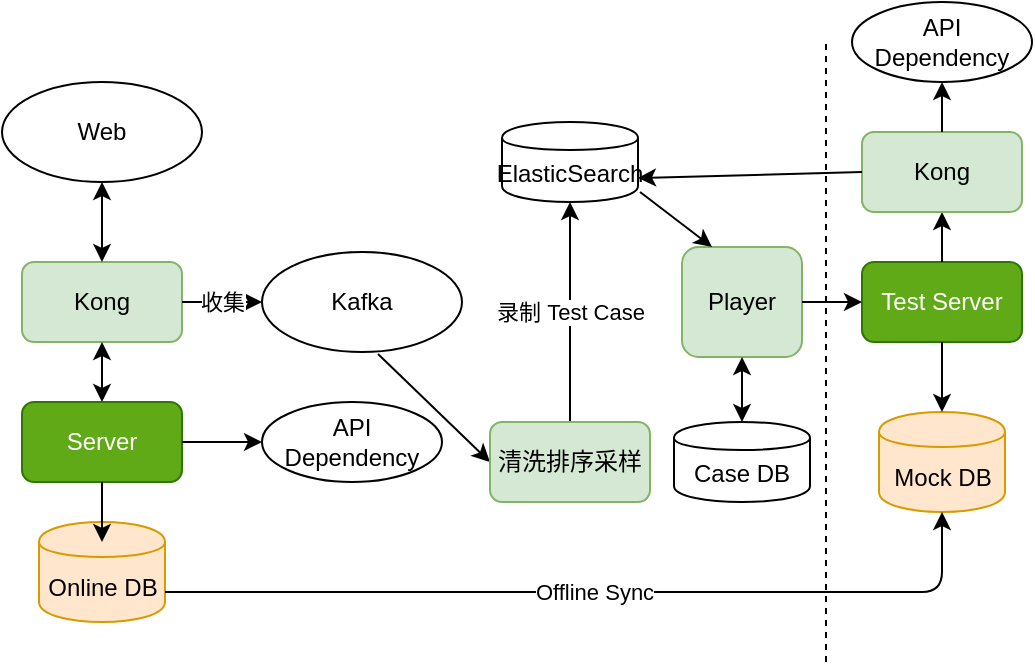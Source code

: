 <mxfile version="12.3.6" type="github" pages="1">
  <diagram id="Jv8w-vEdLFUHrgI2ODZ2" name="Page-1">
    <mxGraphModel dx="786" dy="465" grid="1" gridSize="10" guides="1" tooltips="1" connect="1" arrows="1" fold="1" page="1" pageScale="1" pageWidth="850" pageHeight="1100" math="0" shadow="0">
      <root>
        <mxCell id="0"/>
        <mxCell id="1" parent="0"/>
        <mxCell id="ZbQI2vLbvfMcdadeeipM-1" value="Web" style="ellipse;whiteSpace=wrap;html=1;" parent="1" vertex="1">
          <mxGeometry x="150" y="210" width="100" height="50" as="geometry"/>
        </mxCell>
        <mxCell id="ZbQI2vLbvfMcdadeeipM-2" value="Kong" style="rounded=1;whiteSpace=wrap;html=1;fillColor=#d5e8d4;strokeColor=#82b366;" parent="1" vertex="1">
          <mxGeometry x="160" y="300" width="80" height="40" as="geometry"/>
        </mxCell>
        <mxCell id="ZbQI2vLbvfMcdadeeipM-3" value="Server" style="rounded=1;whiteSpace=wrap;html=1;fillColor=#60a917;strokeColor=#2D7600;fontColor=#ffffff;" parent="1" vertex="1">
          <mxGeometry x="160" y="370" width="80" height="40" as="geometry"/>
        </mxCell>
        <mxCell id="ZbQI2vLbvfMcdadeeipM-4" value="Kafka" style="ellipse;whiteSpace=wrap;html=1;" parent="1" vertex="1">
          <mxGeometry x="280" y="295" width="100" height="50" as="geometry"/>
        </mxCell>
        <mxCell id="ZbQI2vLbvfMcdadeeipM-5" value="" style="endArrow=classic;startArrow=classic;html=1;entryX=0.5;entryY=1;entryDx=0;entryDy=0;" parent="1" source="ZbQI2vLbvfMcdadeeipM-2" target="ZbQI2vLbvfMcdadeeipM-1" edge="1">
          <mxGeometry width="50" height="50" relative="1" as="geometry">
            <mxPoint x="180" y="310" as="sourcePoint"/>
            <mxPoint x="230" y="260" as="targetPoint"/>
          </mxGeometry>
        </mxCell>
        <mxCell id="ZbQI2vLbvfMcdadeeipM-6" value="收集" style="endArrow=classic;html=1;exitX=1;exitY=0.5;exitDx=0;exitDy=0;entryX=0;entryY=0.5;entryDx=0;entryDy=0;" parent="1" source="ZbQI2vLbvfMcdadeeipM-2" target="ZbQI2vLbvfMcdadeeipM-4" edge="1">
          <mxGeometry width="50" height="50" relative="1" as="geometry">
            <mxPoint x="230" y="380" as="sourcePoint"/>
            <mxPoint x="280" y="330" as="targetPoint"/>
          </mxGeometry>
        </mxCell>
        <mxCell id="ZbQI2vLbvfMcdadeeipM-7" value="" style="endArrow=classic;startArrow=classic;html=1;entryX=0.5;entryY=1;entryDx=0;entryDy=0;exitX=0.5;exitY=0;exitDx=0;exitDy=0;" parent="1" source="ZbQI2vLbvfMcdadeeipM-3" target="ZbQI2vLbvfMcdadeeipM-2" edge="1">
          <mxGeometry width="50" height="50" relative="1" as="geometry">
            <mxPoint x="190" y="380" as="sourcePoint"/>
            <mxPoint x="240" y="330" as="targetPoint"/>
          </mxGeometry>
        </mxCell>
        <mxCell id="ZbQI2vLbvfMcdadeeipM-9" value="" style="endArrow=classic;html=1;exitX=0.58;exitY=1.02;exitDx=0;exitDy=0;entryX=0;entryY=0.5;entryDx=0;entryDy=0;exitPerimeter=0;" parent="1" source="ZbQI2vLbvfMcdadeeipM-4" target="ZbQI2vLbvfMcdadeeipM-27" edge="1">
          <mxGeometry width="50" height="50" relative="1" as="geometry">
            <mxPoint x="350" y="420" as="sourcePoint"/>
            <mxPoint x="400" y="370" as="targetPoint"/>
          </mxGeometry>
        </mxCell>
        <mxCell id="ZbQI2vLbvfMcdadeeipM-10" value="ElasticSearch" style="shape=cylinder;whiteSpace=wrap;html=1;boundedLbl=1;backgroundOutline=1;" parent="1" vertex="1">
          <mxGeometry x="400" y="230" width="68" height="40" as="geometry"/>
        </mxCell>
        <mxCell id="ZbQI2vLbvfMcdadeeipM-11" value="录制 Test Case" style="endArrow=classic;html=1;exitX=0.5;exitY=0;exitDx=0;exitDy=0;" parent="1" source="ZbQI2vLbvfMcdadeeipM-27" target="ZbQI2vLbvfMcdadeeipM-10" edge="1">
          <mxGeometry width="50" height="50" relative="1" as="geometry">
            <mxPoint x="435" y="345" as="sourcePoint"/>
            <mxPoint x="300" y="410" as="targetPoint"/>
          </mxGeometry>
        </mxCell>
        <mxCell id="ZbQI2vLbvfMcdadeeipM-12" value="Player" style="rounded=1;whiteSpace=wrap;html=1;fillColor=#d5e8d4;strokeColor=#82b366;" parent="1" vertex="1">
          <mxGeometry x="490" y="292.5" width="60" height="55" as="geometry"/>
        </mxCell>
        <mxCell id="ZbQI2vLbvfMcdadeeipM-13" value="" style="endArrow=classic;html=1;exitX=1.015;exitY=0.875;exitDx=0;exitDy=0;exitPerimeter=0;entryX=0.25;entryY=0;entryDx=0;entryDy=0;" parent="1" source="ZbQI2vLbvfMcdadeeipM-10" target="ZbQI2vLbvfMcdadeeipM-12" edge="1">
          <mxGeometry width="50" height="50" relative="1" as="geometry">
            <mxPoint x="470" y="520" as="sourcePoint"/>
            <mxPoint x="520" y="470" as="targetPoint"/>
          </mxGeometry>
        </mxCell>
        <mxCell id="ZbQI2vLbvfMcdadeeipM-15" value="Test Server" style="rounded=1;whiteSpace=wrap;html=1;fillColor=#60a917;strokeColor=#2D7600;fontColor=#ffffff;" parent="1" vertex="1">
          <mxGeometry x="580" y="300" width="80" height="40" as="geometry"/>
        </mxCell>
        <mxCell id="ZbQI2vLbvfMcdadeeipM-16" value="Online DB" style="shape=cylinder;whiteSpace=wrap;html=1;boundedLbl=1;backgroundOutline=1;fillColor=#ffe6cc;strokeColor=#d79b00;" parent="1" vertex="1">
          <mxGeometry x="168.5" y="430" width="63" height="50" as="geometry"/>
        </mxCell>
        <mxCell id="ZbQI2vLbvfMcdadeeipM-17" value="" style="endArrow=classic;html=1;exitX=0.5;exitY=1;exitDx=0;exitDy=0;" parent="1" source="ZbQI2vLbvfMcdadeeipM-3" edge="1">
          <mxGeometry width="50" height="50" relative="1" as="geometry">
            <mxPoint x="150" y="520" as="sourcePoint"/>
            <mxPoint x="200" y="440" as="targetPoint"/>
          </mxGeometry>
        </mxCell>
        <mxCell id="ZbQI2vLbvfMcdadeeipM-18" value="Mock DB" style="shape=cylinder;whiteSpace=wrap;html=1;boundedLbl=1;backgroundOutline=1;fillColor=#ffe6cc;strokeColor=#d79b00;" parent="1" vertex="1">
          <mxGeometry x="588.5" y="375" width="63" height="50" as="geometry"/>
        </mxCell>
        <mxCell id="ZbQI2vLbvfMcdadeeipM-19" value="" style="endArrow=classic;html=1;exitX=0.5;exitY=1;exitDx=0;exitDy=0;entryX=0.5;entryY=0;entryDx=0;entryDy=0;" parent="1" source="ZbQI2vLbvfMcdadeeipM-15" target="ZbQI2vLbvfMcdadeeipM-18" edge="1">
          <mxGeometry width="50" height="50" relative="1" as="geometry">
            <mxPoint x="530" y="490" as="sourcePoint"/>
            <mxPoint x="580" y="440" as="targetPoint"/>
          </mxGeometry>
        </mxCell>
        <mxCell id="ZbQI2vLbvfMcdadeeipM-20" value="" style="endArrow=classic;html=1;exitX=1;exitY=0.5;exitDx=0;exitDy=0;entryX=0;entryY=0.5;entryDx=0;entryDy=0;" parent="1" source="ZbQI2vLbvfMcdadeeipM-12" target="ZbQI2vLbvfMcdadeeipM-15" edge="1">
          <mxGeometry width="50" height="50" relative="1" as="geometry">
            <mxPoint x="440" y="470" as="sourcePoint"/>
            <mxPoint x="490" y="420" as="targetPoint"/>
          </mxGeometry>
        </mxCell>
        <mxCell id="ZbQI2vLbvfMcdadeeipM-21" value="" style="endArrow=classic;html=1;exitX=1;exitY=0.5;exitDx=0;exitDy=0;" parent="1" source="ZbQI2vLbvfMcdadeeipM-3" edge="1">
          <mxGeometry width="50" height="50" relative="1" as="geometry">
            <mxPoint x="260" y="430" as="sourcePoint"/>
            <mxPoint x="280" y="390" as="targetPoint"/>
          </mxGeometry>
        </mxCell>
        <mxCell id="ZbQI2vLbvfMcdadeeipM-22" value="API Dependency" style="ellipse;whiteSpace=wrap;html=1;" parent="1" vertex="1">
          <mxGeometry x="280" y="370" width="90" height="40" as="geometry"/>
        </mxCell>
        <mxCell id="ZbQI2vLbvfMcdadeeipM-23" value="" style="endArrow=classic;html=1;exitX=0.5;exitY=0;exitDx=0;exitDy=0;entryX=0.5;entryY=1;entryDx=0;entryDy=0;" parent="1" source="ZbQI2vLbvfMcdadeeipM-15" edge="1">
          <mxGeometry width="50" height="50" relative="1" as="geometry">
            <mxPoint x="530" y="235" as="sourcePoint"/>
            <mxPoint x="620" y="275" as="targetPoint"/>
          </mxGeometry>
        </mxCell>
        <mxCell id="ZbQI2vLbvfMcdadeeipM-25" value="" style="endArrow=none;dashed=1;html=1;" parent="1" edge="1">
          <mxGeometry width="50" height="50" relative="1" as="geometry">
            <mxPoint x="562" y="500" as="sourcePoint"/>
            <mxPoint x="562" y="190" as="targetPoint"/>
          </mxGeometry>
        </mxCell>
        <mxCell id="ZbQI2vLbvfMcdadeeipM-26" value="Offline Sync" style="endArrow=classic;html=1;exitX=1;exitY=0.7;exitDx=0;exitDy=0;entryX=0.5;entryY=1;entryDx=0;entryDy=0;" parent="1" source="ZbQI2vLbvfMcdadeeipM-16" target="ZbQI2vLbvfMcdadeeipM-18" edge="1">
          <mxGeometry width="50" height="50" relative="1" as="geometry">
            <mxPoint x="320" y="490" as="sourcePoint"/>
            <mxPoint x="370" y="440" as="targetPoint"/>
            <Array as="points">
              <mxPoint x="620" y="465"/>
            </Array>
          </mxGeometry>
        </mxCell>
        <mxCell id="ZbQI2vLbvfMcdadeeipM-27" value="清洗排序采样" style="rounded=1;whiteSpace=wrap;html=1;fillColor=#d5e8d4;strokeColor=#82b366;" parent="1" vertex="1">
          <mxGeometry x="394" y="380" width="80" height="40" as="geometry"/>
        </mxCell>
        <mxCell id="XXXTN3fdZ85vKyfYBvEB-1" value="Case DB" style="shape=cylinder;whiteSpace=wrap;html=1;boundedLbl=1;backgroundOutline=1;" vertex="1" parent="1">
          <mxGeometry x="486" y="380" width="68" height="40" as="geometry"/>
        </mxCell>
        <mxCell id="XXXTN3fdZ85vKyfYBvEB-2" value="" style="endArrow=classic;startArrow=classic;html=1;exitX=0.5;exitY=1;exitDx=0;exitDy=0;entryX=0.5;entryY=0;entryDx=0;entryDy=0;" edge="1" parent="1" source="ZbQI2vLbvfMcdadeeipM-12" target="XXXTN3fdZ85vKyfYBvEB-1">
          <mxGeometry width="50" height="50" relative="1" as="geometry">
            <mxPoint x="500" y="420" as="sourcePoint"/>
            <mxPoint x="550" y="370" as="targetPoint"/>
          </mxGeometry>
        </mxCell>
        <mxCell id="XXXTN3fdZ85vKyfYBvEB-3" value="Kong" style="rounded=1;whiteSpace=wrap;html=1;fillColor=#d5e8d4;strokeColor=#82b366;" vertex="1" parent="1">
          <mxGeometry x="580" y="235" width="80" height="40" as="geometry"/>
        </mxCell>
        <mxCell id="XXXTN3fdZ85vKyfYBvEB-4" value="API Dependency" style="ellipse;whiteSpace=wrap;html=1;" vertex="1" parent="1">
          <mxGeometry x="575" y="170" width="90" height="40" as="geometry"/>
        </mxCell>
        <mxCell id="XXXTN3fdZ85vKyfYBvEB-5" value="" style="endArrow=classic;html=1;entryX=0.5;entryY=1;entryDx=0;entryDy=0;exitX=0.5;exitY=0;exitDx=0;exitDy=0;" edge="1" parent="1" source="XXXTN3fdZ85vKyfYBvEB-3" target="XXXTN3fdZ85vKyfYBvEB-4">
          <mxGeometry width="50" height="50" relative="1" as="geometry">
            <mxPoint x="700" y="290" as="sourcePoint"/>
            <mxPoint x="750" y="240" as="targetPoint"/>
          </mxGeometry>
        </mxCell>
        <mxCell id="XXXTN3fdZ85vKyfYBvEB-6" value="" style="endArrow=classic;html=1;exitX=0;exitY=0.5;exitDx=0;exitDy=0;entryX=1;entryY=0.7;entryDx=0;entryDy=0;" edge="1" parent="1" source="XXXTN3fdZ85vKyfYBvEB-3" target="ZbQI2vLbvfMcdadeeipM-10">
          <mxGeometry width="50" height="50" relative="1" as="geometry">
            <mxPoint x="480" y="220" as="sourcePoint"/>
            <mxPoint x="530" y="170" as="targetPoint"/>
          </mxGeometry>
        </mxCell>
      </root>
    </mxGraphModel>
  </diagram>
</mxfile>
